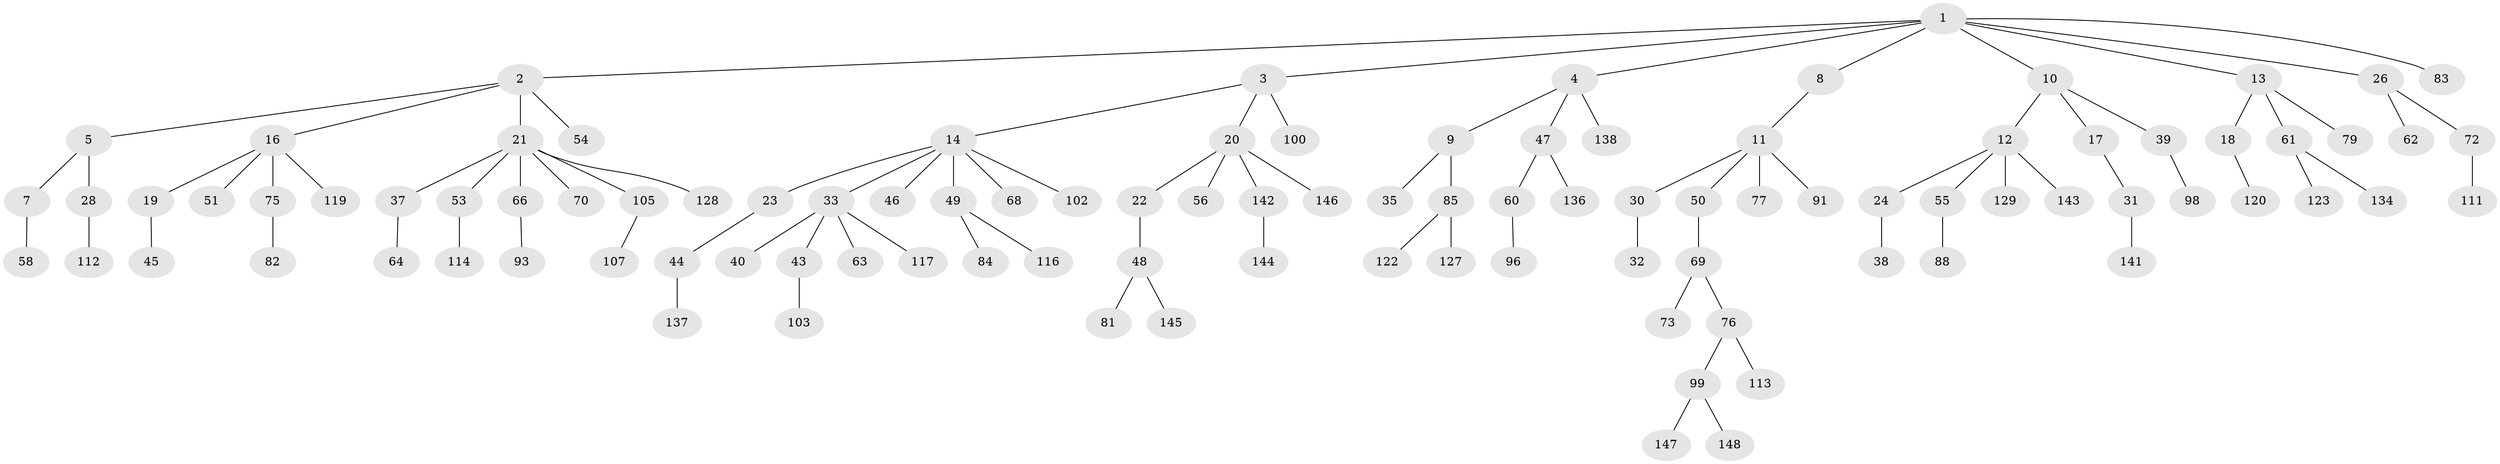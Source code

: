 // Generated by graph-tools (version 1.1) at 2025/24/03/03/25 07:24:08]
// undirected, 103 vertices, 102 edges
graph export_dot {
graph [start="1"]
  node [color=gray90,style=filled];
  1 [super="+6"];
  2 [super="+15"];
  3 [super="+52"];
  4;
  5;
  7;
  8;
  9 [super="+42"];
  10 [super="+139"];
  11 [super="+67"];
  12 [super="+118"];
  13 [super="+29"];
  14 [super="+27"];
  16 [super="+57"];
  17 [super="+130"];
  18 [super="+121"];
  19;
  20 [super="+41"];
  21 [super="+25"];
  22;
  23 [super="+109"];
  24 [super="+133"];
  26 [super="+36"];
  28 [super="+101"];
  30;
  31;
  32 [super="+59"];
  33 [super="+34"];
  35;
  37;
  38 [super="+90"];
  39 [super="+97"];
  40;
  43 [super="+115"];
  44 [super="+95"];
  45 [super="+140"];
  46;
  47 [super="+94"];
  48 [super="+78"];
  49 [super="+89"];
  50 [super="+65"];
  51;
  53;
  54 [super="+124"];
  55 [super="+106"];
  56;
  58;
  60 [super="+80"];
  61 [super="+87"];
  62;
  63 [super="+71"];
  64;
  66 [super="+74"];
  68;
  69;
  70 [super="+131"];
  72;
  73 [super="+126"];
  75 [super="+86"];
  76;
  77 [super="+92"];
  79;
  81;
  82;
  83;
  84 [super="+104"];
  85;
  88 [super="+110"];
  91;
  93;
  96;
  98;
  99 [super="+108"];
  100;
  102;
  103 [super="+135"];
  105 [super="+125"];
  107;
  111;
  112;
  113;
  114;
  116;
  117;
  119;
  120 [super="+132"];
  122;
  123;
  127;
  128;
  129;
  134;
  136;
  137;
  138;
  141;
  142;
  143;
  144;
  145;
  146;
  147;
  148;
  1 -- 2;
  1 -- 3;
  1 -- 4;
  1 -- 8;
  1 -- 10;
  1 -- 83;
  1 -- 26;
  1 -- 13;
  2 -- 5;
  2 -- 16;
  2 -- 54;
  2 -- 21;
  3 -- 14;
  3 -- 20;
  3 -- 100;
  4 -- 9;
  4 -- 47;
  4 -- 138;
  5 -- 7;
  5 -- 28;
  7 -- 58;
  8 -- 11;
  9 -- 35;
  9 -- 85;
  10 -- 12;
  10 -- 17;
  10 -- 39;
  11 -- 30;
  11 -- 50;
  11 -- 77;
  11 -- 91;
  12 -- 24;
  12 -- 55;
  12 -- 129;
  12 -- 143;
  13 -- 18;
  13 -- 61;
  13 -- 79;
  14 -- 23;
  14 -- 46;
  14 -- 68;
  14 -- 33;
  14 -- 102;
  14 -- 49;
  16 -- 19;
  16 -- 51;
  16 -- 75;
  16 -- 119;
  17 -- 31;
  18 -- 120;
  19 -- 45;
  20 -- 22;
  20 -- 142;
  20 -- 146;
  20 -- 56;
  21 -- 105;
  21 -- 128;
  21 -- 66;
  21 -- 37;
  21 -- 70;
  21 -- 53;
  22 -- 48;
  23 -- 44;
  24 -- 38;
  26 -- 72;
  26 -- 62;
  28 -- 112;
  30 -- 32;
  31 -- 141;
  33 -- 117;
  33 -- 40;
  33 -- 43;
  33 -- 63;
  37 -- 64;
  39 -- 98;
  43 -- 103;
  44 -- 137;
  47 -- 60;
  47 -- 136;
  48 -- 81;
  48 -- 145;
  49 -- 84;
  49 -- 116;
  50 -- 69;
  53 -- 114;
  55 -- 88;
  60 -- 96;
  61 -- 123;
  61 -- 134;
  66 -- 93;
  69 -- 73;
  69 -- 76;
  72 -- 111;
  75 -- 82;
  76 -- 99;
  76 -- 113;
  85 -- 122;
  85 -- 127;
  99 -- 148;
  99 -- 147;
  105 -- 107;
  142 -- 144;
}
